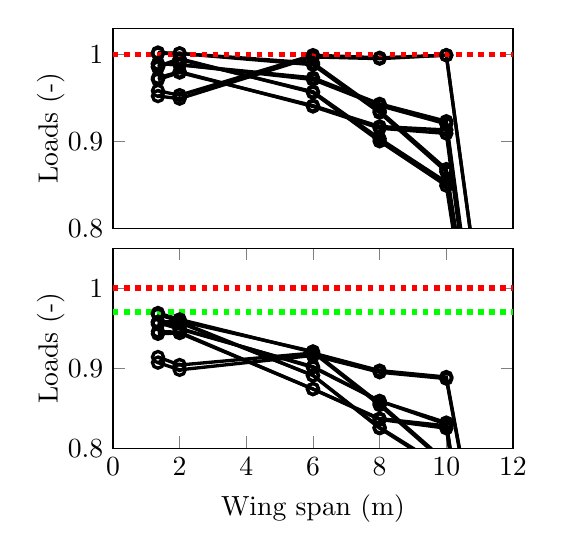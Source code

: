 % This file was created by matlab2tikz.
%
%The latest updates can be retrieved from
%  http://www.mathworks.com/matlabcentral/fileexchange/22022-matlab2tikz-matlab2tikz
%where you can also make suggestions and rate matlab2tikz.
%
\begin{tikzpicture}

\begin{axis}[%
width=2in,
height=1in,
at={(0in,0in)},
scale only axis,
xmin=0,
xmax=12,
xmajorgrids,
ymin=0.8,
ymax=1.03,
ylabel={Loads (-)},
xtick={\empty},
ylabel style={yshift=-2mm},
axis background/.style={fill=white}
]
\addplot [color=black,solid,line width=1.2pt,mark=o,mark options={solid},forget plot]
  table[row sep=crcr]{%
1.35	1.002\\
2	1.001\\
6	0.988\\
8	0.933\\
10	0.865\\
11.886	0.387\\
};
\addplot [color=black,solid,line width=1.2pt,mark=o,mark options={solid},forget plot]
  table[row sep=crcr]{%
1.35	0.986\\
2	0.995\\
6	0.956\\
8	0.9\\
10	0.849\\
11.886	0.382\\
};
\addplot [color=black,solid,line width=1.2pt,mark=o,mark options={solid},forget plot]
  table[row sep=crcr]{%
1.35	1.001\\
2	1.001\\
6	0.99\\
8	0.935\\
10	0.868\\
11.886	0.4\\
};
\addplot [color=black,solid,line width=1.2pt,mark=o,mark options={solid},forget plot]
  table[row sep=crcr]{%
1.35	0.985\\
2	0.994\\
6	0.957\\
8	0.903\\
10	0.853\\
11.886	0.396\\
};
\addplot [color=black,solid,line width=1.2pt,mark=o,mark options={solid},forget plot]
  table[row sep=crcr]{%
1.35	0.958\\
2	0.953\\
6	0.999\\
8	0.996\\
10	0.999\\
11.886	0.471\\
};
\addplot [color=black,solid,line width=1.2pt,mark=o,mark options={solid},forget plot]
  table[row sep=crcr]{%
1.35	0.989\\
2	0.988\\
6	0.971\\
8	0.941\\
10	0.92\\
11.886	0.368\\
};
\addplot [color=black,solid,line width=1.2pt,mark=o,mark options={solid},forget plot]
  table[row sep=crcr]{%
1.35	0.973\\
2	0.98\\
6	0.94\\
8	0.915\\
10	0.909\\
11.886	0.364\\
};
\addplot [color=black,solid,line width=1.2pt,mark=o,mark options={solid},forget plot]
  table[row sep=crcr]{%
1.35	0.952\\
2	0.949\\
6	0.997\\
8	0.995\\
10	0.999\\
11.886	0.47\\
};
\addplot [color=black,solid,line width=1.2pt,mark=o,mark options={solid},forget plot]
  table[row sep=crcr]{%
1.35	0.989\\
2	0.988\\
6	0.973\\
8	0.943\\
10	0.923\\
11.886	0.385\\
};
\addplot [color=black,solid,line width=1.2pt,mark=o,mark options={solid},forget plot]
  table[row sep=crcr]{%
1.35	0.971\\
2	0.979\\
6	0.941\\
8	0.917\\
10	0.913\\
11.886	0.382\\
};
\addplot [color=red,dotted,line width=2pt,forget plot]
  table[row sep=crcr]{%
0	1\\
12	1\\
};
\end{axis}


\begin{axis}[%
width=2in,
height=1in,
at={(0in,-1.1in)},
scale only axis,
xmin=0,
xmax=12,
ymin=0.8,
ymax=1.05,
xlabel={Wing span (m)},
ylabel={Loads (-)},
ylabel style={yshift=-2mm},
axis background/.style={fill=white}
]
\addplot [color=black,solid,line width=1.2pt,mark=o,mark options={solid},forget plot]
  table[row sep=crcr]{%
1.35	0.969\\
2	0.961\\
6	0.92\\
8	0.854\\
10	0.781\\
11.886	0.318\\
};
\addplot [color=black,solid,line width=1.2pt,mark=o,mark options={solid},forget plot]
  table[row sep=crcr]{%
1.35	0.958\\
2	0.958\\
6	0.891\\
8	0.825\\
10	0.772\\
11.886	0.327\\
};
\addplot [color=black,solid,line width=1.2pt,mark=o,mark options={solid},forget plot]
  table[row sep=crcr]{%
1.35	0.967\\
2	0.959\\
6	0.921\\
8	0.856\\
10	0.783\\
11.886	0.33\\
};
\addplot [color=black,solid,line width=1.2pt,mark=o,mark options={solid},forget plot]
  table[row sep=crcr]{%
1.35	0.955\\
2	0.957\\
6	0.891\\
8	0.826\\
10	0.774\\
11.886	0.333\\
};
\addplot [color=black,solid,line width=1.2pt,mark=o,mark options={solid},forget plot]
  table[row sep=crcr]{%
1.35	0.914\\
2	0.904\\
6	0.919\\
8	0.897\\
10	0.889\\
11.886	0.464\\
};
\addplot [color=black,solid,line width=1.2pt,mark=o,mark options={solid},forget plot]
  table[row sep=crcr]{%
1.35	0.958\\
2	0.95\\
6	0.901\\
8	0.859\\
10	0.83\\
11.886	0.304\\
};
\addplot [color=black,solid,line width=1.2pt,mark=o,mark options={solid},forget plot]
  table[row sep=crcr]{%
1.35	0.946\\
2	0.945\\
6	0.874\\
8	0.836\\
10	0.825\\
11.886	0.313\\
};
\addplot [color=black,solid,line width=1.2pt,mark=o,mark options={solid},forget plot]
  table[row sep=crcr]{%
1.35	0.907\\
2	0.898\\
6	0.916\\
8	0.895\\
10	0.887\\
11.886	0.461\\
};
\addplot [color=black,solid,line width=1.2pt,mark=o,mark options={solid},forget plot]
  table[row sep=crcr]{%
1.35	0.957\\
2	0.949\\
6	0.902\\
8	0.859\\
10	0.832\\
11.886	0.313\\
};
\addplot [color=black,solid,line width=1.2pt,mark=o,mark options={solid},forget plot]
  table[row sep=crcr]{%
1.35	0.943\\
2	0.944\\
6	0.874\\
8	0.837\\
10	0.828\\
11.886	0.318\\
};
\addplot [color=red,dotted,line width=2pt,forget plot]
  table[row sep=crcr]{%
0	1\\
12	1\\
};
\addplot [color=green,dotted,line width=2pt,forget plot]
  table[row sep=crcr]{%
0	0.97\\
12	0.97\\
};
\end{axis}

\end{tikzpicture}%